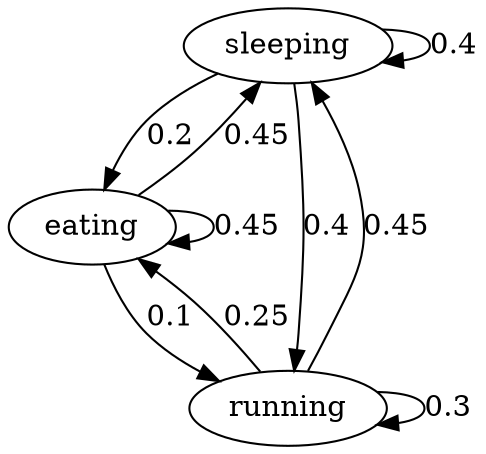 digraph  {
sleeping;
eating;
running;
sleeping -> sleeping  [key=0, label="0.4"];
sleeping -> eating  [key=0, label="0.2"];
sleeping -> running  [key=0, label="0.4"];
eating -> sleeping  [key=0, label="0.45"];
eating -> eating  [key=0, label="0.45"];
eating -> running  [key=0, label="0.1"];
running -> sleeping  [key=0, label="0.45"];
running -> eating  [key=0, label="0.25"];
running -> running  [key=0, label="0.3"];
}
